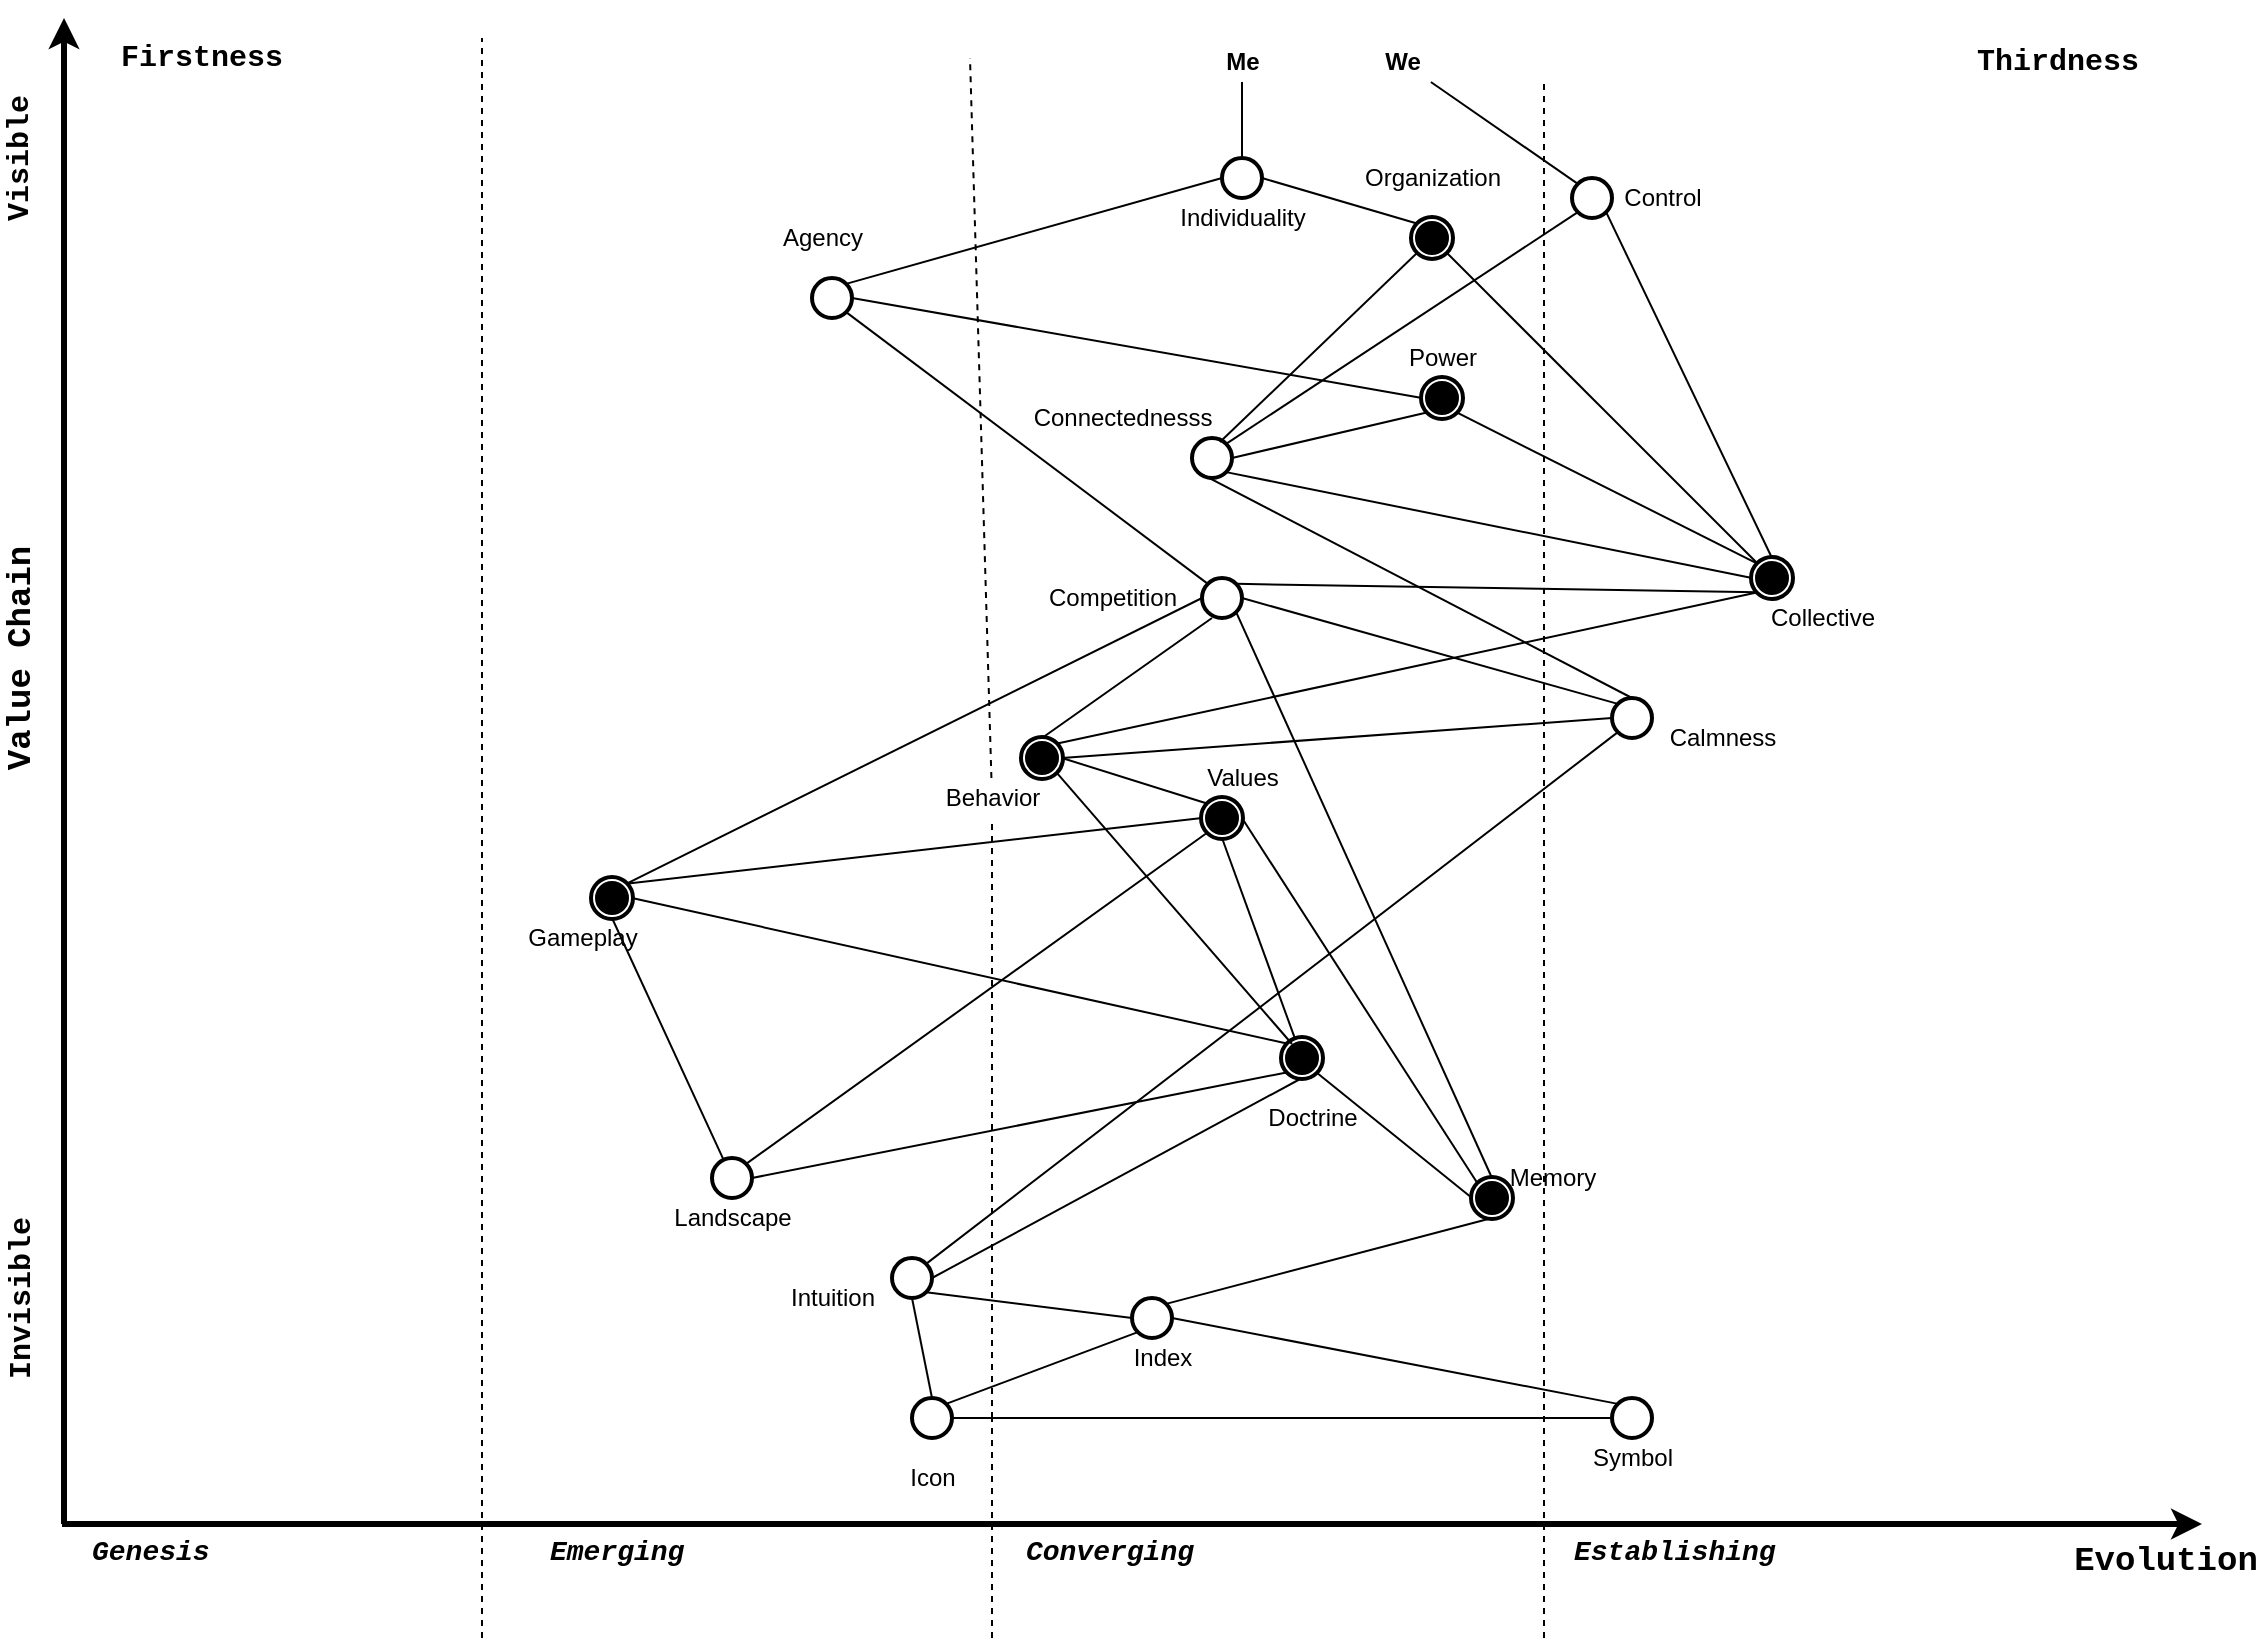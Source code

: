 <mxfile version="14.1.9" type="github"><diagram id="SZ1D2dMNAJkDN81yvN-u" name="Page-1"><mxGraphModel dx="1647" dy="1492" grid="1" gridSize="10" guides="1" tooltips="1" connect="1" arrows="1" fold="1" page="1" pageScale="1" pageWidth="850" pageHeight="1100" math="0" shadow="0"><root><mxCell id="0"/><mxCell id="1" parent="0"/><UserObject label="" tooltip="Wardley Mapping Canvas" id="ZytXiSbGGcMKnFnPFabf-16"><mxCell style="endArrow=none;dashed=1;html=1;strokeWidth=1;fontSize=26;strokeColor=#000000;" parent="1" edge="1"><mxGeometry width="50" height="50" relative="1" as="geometry"><mxPoint x="65" y="650.0" as="sourcePoint"/><mxPoint x="65" y="-150" as="targetPoint"/></mxGeometry></mxCell></UserObject><mxCell id="ZytXiSbGGcMKnFnPFabf-17" value="" style="endArrow=none;dashed=1;html=1;strokeWidth=1;fontSize=26;strokeColor=#000000;" parent="1" source="ZytXiSbGGcMKnFnPFabf-53" edge="1"><mxGeometry width="50" height="50" relative="1" as="geometry"><mxPoint x="320" y="540" as="sourcePoint"/><mxPoint x="309.0" y="-140" as="targetPoint"/></mxGeometry></mxCell><mxCell id="ZytXiSbGGcMKnFnPFabf-18" value="" style="endArrow=none;dashed=1;html=1;strokeWidth=1;fontSize=26;strokeColor=#000000;" parent="1" edge="1"><mxGeometry width="50" height="50" relative="1" as="geometry"><mxPoint x="596.0" y="650.0" as="sourcePoint"/><mxPoint x="596.0" y="-130" as="targetPoint"/></mxGeometry></mxCell><mxCell id="ZytXiSbGGcMKnFnPFabf-19" value="" style="endArrow=classic;html=1;strokeWidth=3;fontSize=26;" parent="1" edge="1"><mxGeometry width="50" height="50" relative="1" as="geometry"><mxPoint x="-144" y="593.0" as="sourcePoint"/><mxPoint x="-144" y="-160" as="targetPoint"/></mxGeometry></mxCell><mxCell id="ZytXiSbGGcMKnFnPFabf-20" value="" style="endArrow=classic;html=1;strokeWidth=3;fontSize=26;" parent="1" edge="1"><mxGeometry width="50" height="50" relative="1" as="geometry"><mxPoint x="-145.0" y="593.0" as="sourcePoint"/><mxPoint x="925.0" y="593.0" as="targetPoint"/></mxGeometry></mxCell><mxCell id="ZytXiSbGGcMKnFnPFabf-21" value="&lt;i&gt;Genesis&lt;/i&gt;&lt;br style=&quot;font-size: 14px&quot;&gt;" style="text;html=1;strokeColor=none;fillColor=none;align=left;verticalAlign=top;whiteSpace=wrap;rounded=0;labelPosition=center;verticalLabelPosition=middle;fontFamily=Courier New;fontStyle=1;fontSize=14;" parent="1" vertex="1"><mxGeometry x="-132.0" y="592" width="136" height="28" as="geometry"/></mxCell><mxCell id="ZytXiSbGGcMKnFnPFabf-22" value="&lt;i&gt;Emerging&lt;/i&gt;" style="text;html=1;strokeColor=none;fillColor=none;align=left;verticalAlign=top;whiteSpace=wrap;rounded=0;labelPosition=center;verticalLabelPosition=middle;fontFamily=Courier New;fontStyle=1;fontSize=14;" parent="1" vertex="1"><mxGeometry x="97.0" y="592" width="133" height="28" as="geometry"/></mxCell><mxCell id="ZytXiSbGGcMKnFnPFabf-23" value="&lt;i&gt;Converging&lt;/i&gt;" style="text;html=1;strokeColor=none;fillColor=none;align=left;verticalAlign=top;whiteSpace=wrap;rounded=0;labelPosition=center;verticalLabelPosition=middle;fontFamily=Courier New;fontStyle=1;fontSize=14;" parent="1" vertex="1"><mxGeometry x="335.0" y="592" width="165" height="28" as="geometry"/></mxCell><mxCell id="ZytXiSbGGcMKnFnPFabf-24" value="&lt;i&gt;Establishing&lt;/i&gt;" style="text;html=1;strokeColor=none;fillColor=none;align=left;verticalAlign=top;whiteSpace=wrap;rounded=0;labelPosition=center;verticalLabelPosition=middle;fontFamily=Courier New;fontStyle=1;fontSize=14;" parent="1" vertex="1"><mxGeometry x="609.0" y="592" width="201" height="28" as="geometry"/></mxCell><mxCell id="ZytXiSbGGcMKnFnPFabf-25" value="Evolution" style="text;html=1;strokeColor=none;fillColor=none;align=center;verticalAlign=middle;whiteSpace=wrap;rounded=0;shadow=0;glass=0;comic=0;fontFamily=Courier New;fontSize=17;fontStyle=1" parent="1" vertex="1"><mxGeometry x="872" y="602.0" width="70" height="20" as="geometry"/></mxCell><mxCell id="ZytXiSbGGcMKnFnPFabf-26" value="Firstness" style="text;html=1;strokeColor=none;fillColor=none;align=center;verticalAlign=middle;whiteSpace=wrap;rounded=0;shadow=0;glass=0;comic=0;fontFamily=Courier New;fontSize=15;fontStyle=1" parent="1" vertex="1"><mxGeometry x="-130" y="-150.0" width="110" height="20" as="geometry"/></mxCell><mxCell id="ZytXiSbGGcMKnFnPFabf-27" value="Thirdness" style="text;html=1;strokeColor=none;fillColor=none;align=center;verticalAlign=middle;whiteSpace=wrap;rounded=0;shadow=0;glass=0;comic=0;fontFamily=Courier New;fontSize=15;fontStyle=1" parent="1" vertex="1"><mxGeometry x="798" y="-148.0" width="110" height="20" as="geometry"/></mxCell><mxCell id="ZytXiSbGGcMKnFnPFabf-28" value="Value Chain" style="text;html=1;strokeColor=none;fillColor=none;align=center;verticalAlign=middle;whiteSpace=wrap;rounded=0;shadow=0;glass=0;comic=0;fontFamily=Courier New;fontSize=17;fontStyle=1;rotation=-90;" parent="1" vertex="1"><mxGeometry x="-230" y="150.0" width="130" height="20" as="geometry"/></mxCell><mxCell id="ZytXiSbGGcMKnFnPFabf-29" value="Visible" style="text;html=1;strokeColor=none;fillColor=none;align=center;verticalAlign=middle;whiteSpace=wrap;rounded=0;shadow=0;glass=0;comic=0;fontFamily=Courier New;fontSize=15;fontStyle=1;rotation=-90;" parent="1" vertex="1"><mxGeometry x="-211" y="-100.0" width="90" height="20" as="geometry"/></mxCell><mxCell id="ZytXiSbGGcMKnFnPFabf-30" value="Invisible" style="text;html=1;strokeColor=none;fillColor=none;align=center;verticalAlign=middle;whiteSpace=wrap;rounded=0;shadow=0;glass=0;comic=0;fontFamily=Courier New;fontSize=15;fontStyle=1;rotation=-90;" parent="1" vertex="1"><mxGeometry x="-210" y="470.0" width="90" height="20" as="geometry"/></mxCell><UserObject label="" tooltip="Component" id="ZytXiSbGGcMKnFnPFabf-31"><mxCell style="ellipse;whiteSpace=wrap;html=1;aspect=fixed;strokeColor=#000000;fillColor=#ffffff;fontFamily=Helvetica;fontSize=13;align=center;strokeWidth=2;" parent="1" vertex="1"><mxGeometry x="610" y="-80" width="20" height="20" as="geometry"/></mxCell></UserObject><mxCell id="ZytXiSbGGcMKnFnPFabf-34" value="Control" style="text;html=1;align=center;verticalAlign=middle;resizable=0;points=[];autosize=1;" parent="1" vertex="1"><mxGeometry x="630" y="-80" width="50" height="20" as="geometry"/></mxCell><UserObject label="" tooltip="Component" id="ZytXiSbGGcMKnFnPFabf-35"><mxCell style="ellipse;whiteSpace=wrap;html=1;aspect=fixed;strokeColor=#000000;fillColor=#ffffff;fontFamily=Helvetica;fontSize=13;align=center;strokeWidth=2;" parent="1" vertex="1"><mxGeometry x="435" y="-90" width="20" height="20" as="geometry"/></mxCell></UserObject><mxCell id="ZytXiSbGGcMKnFnPFabf-36" value="Individuality" style="text;html=1;align=center;verticalAlign=middle;resizable=0;points=[];autosize=1;" parent="1" vertex="1"><mxGeometry x="405" y="-70" width="80" height="20" as="geometry"/></mxCell><mxCell id="ZytXiSbGGcMKnFnPFabf-39" value="Agency" style="text;html=1;align=center;verticalAlign=middle;resizable=0;points=[];autosize=1;" parent="1" vertex="1"><mxGeometry x="205" y="-60" width="60" height="20" as="geometry"/></mxCell><UserObject label="" tooltip="Component" id="ZytXiSbGGcMKnFnPFabf-40"><mxCell style="ellipse;whiteSpace=wrap;html=1;aspect=fixed;strokeColor=#000000;fillColor=#ffffff;fontFamily=Helvetica;fontSize=13;align=center;strokeWidth=2;" parent="1" vertex="1"><mxGeometry x="420" y="50" width="20" height="20" as="geometry"/></mxCell></UserObject><mxCell id="ZytXiSbGGcMKnFnPFabf-41" value="Connectednesss" style="text;html=1;align=center;verticalAlign=middle;resizable=0;points=[];autosize=1;" parent="1" vertex="1"><mxGeometry x="335" y="30" width="100" height="20" as="geometry"/></mxCell><mxCell id="ZytXiSbGGcMKnFnPFabf-44" value="" style="shape=mxgraph.bpmn.shape;html=1;verticalLabelPosition=bottom;labelBackgroundColor=#ffffff;verticalAlign=top;align=center;perimeter=ellipsePerimeter;outlineConnect=0;outline=end;symbol=terminate;rotation=0;fontStyle=1" parent="1" vertex="1"><mxGeometry x="700" y="110" width="20" height="20" as="geometry"/></mxCell><mxCell id="ZytXiSbGGcMKnFnPFabf-45" value="Collective" style="text;html=1;align=center;verticalAlign=middle;resizable=0;points=[];autosize=1;" parent="1" vertex="1"><mxGeometry x="700" y="130" width="70" height="20" as="geometry"/></mxCell><mxCell id="ZytXiSbGGcMKnFnPFabf-46" value="" style="shape=mxgraph.bpmn.shape;html=1;verticalLabelPosition=bottom;labelBackgroundColor=#ffffff;verticalAlign=top;align=center;perimeter=ellipsePerimeter;outlineConnect=0;outline=end;symbol=terminate;rotation=0;fontStyle=1" parent="1" vertex="1"><mxGeometry x="535" y="20" width="20" height="20" as="geometry"/></mxCell><mxCell id="ZytXiSbGGcMKnFnPFabf-47" value="Power" style="text;html=1;align=center;verticalAlign=middle;resizable=0;points=[];autosize=1;" parent="1" vertex="1"><mxGeometry x="520" width="50" height="20" as="geometry"/></mxCell><UserObject label="" tooltip="Component" id="ZytXiSbGGcMKnFnPFabf-48"><mxCell style="ellipse;whiteSpace=wrap;html=1;aspect=fixed;strokeColor=#000000;fillColor=#ffffff;fontFamily=Helvetica;fontSize=13;align=center;strokeWidth=2;" parent="1" vertex="1"><mxGeometry x="630" y="180" width="20" height="20" as="geometry"/></mxCell></UserObject><mxCell id="ZytXiSbGGcMKnFnPFabf-49" value="Calmness" style="text;html=1;align=center;verticalAlign=middle;resizable=0;points=[];autosize=1;" parent="1" vertex="1"><mxGeometry x="650" y="190" width="70" height="20" as="geometry"/></mxCell><UserObject label="" tooltip="Component" id="ZytXiSbGGcMKnFnPFabf-50"><mxCell style="ellipse;whiteSpace=wrap;html=1;aspect=fixed;strokeColor=#000000;fillColor=#ffffff;fontFamily=Helvetica;fontSize=13;align=center;strokeWidth=2;" parent="1" vertex="1"><mxGeometry x="425" y="120" width="20" height="20" as="geometry"/></mxCell></UserObject><mxCell id="ZytXiSbGGcMKnFnPFabf-51" value="Competition" style="text;html=1;align=center;verticalAlign=middle;resizable=0;points=[];autosize=1;" parent="1" vertex="1"><mxGeometry x="340" y="120" width="80" height="20" as="geometry"/></mxCell><mxCell id="ZytXiSbGGcMKnFnPFabf-55" value="Values" style="text;html=1;align=center;verticalAlign=middle;resizable=0;points=[];autosize=1;" parent="1" vertex="1"><mxGeometry x="420" y="210" width="50" height="20" as="geometry"/></mxCell><mxCell id="ZytXiSbGGcMKnFnPFabf-56" value="" style="shape=mxgraph.bpmn.shape;html=1;verticalLabelPosition=bottom;labelBackgroundColor=#ffffff;verticalAlign=top;align=center;perimeter=ellipsePerimeter;outlineConnect=0;outline=end;symbol=terminate;rotation=0;fontStyle=1" parent="1" vertex="1"><mxGeometry x="335" y="200" width="20" height="20" as="geometry"/></mxCell><mxCell id="ZytXiSbGGcMKnFnPFabf-57" value="" style="shape=mxgraph.bpmn.shape;html=1;verticalLabelPosition=bottom;labelBackgroundColor=#ffffff;verticalAlign=top;align=center;perimeter=ellipsePerimeter;outlineConnect=0;outline=end;symbol=terminate;rotation=0;fontStyle=1" parent="1" vertex="1"><mxGeometry x="425" y="230" width="20" height="20" as="geometry"/></mxCell><mxCell id="ZytXiSbGGcMKnFnPFabf-58" value="" style="shape=mxgraph.bpmn.shape;html=1;verticalLabelPosition=bottom;labelBackgroundColor=#ffffff;verticalAlign=top;align=center;perimeter=ellipsePerimeter;outlineConnect=0;outline=end;symbol=terminate;rotation=0;fontStyle=1" parent="1" vertex="1"><mxGeometry x="120" y="270" width="20" height="20" as="geometry"/></mxCell><mxCell id="ZytXiSbGGcMKnFnPFabf-59" value="Gameplay" style="text;html=1;align=center;verticalAlign=middle;resizable=0;points=[];autosize=1;" parent="1" vertex="1"><mxGeometry x="80" y="290" width="70" height="20" as="geometry"/></mxCell><mxCell id="ZytXiSbGGcMKnFnPFabf-60" value="" style="shape=mxgraph.bpmn.shape;html=1;verticalLabelPosition=bottom;labelBackgroundColor=#ffffff;verticalAlign=top;align=center;perimeter=ellipsePerimeter;outlineConnect=0;outline=end;symbol=terminate;rotation=0;fontStyle=1" parent="1" vertex="1"><mxGeometry x="465" y="350" width="20" height="20" as="geometry"/></mxCell><mxCell id="ZytXiSbGGcMKnFnPFabf-61" value="Doctrine" style="text;html=1;align=center;verticalAlign=middle;resizable=0;points=[];autosize=1;" parent="1" vertex="1"><mxGeometry x="450" y="380" width="60" height="20" as="geometry"/></mxCell><UserObject label="" tooltip="Component" id="ZytXiSbGGcMKnFnPFabf-62"><mxCell style="ellipse;whiteSpace=wrap;html=1;aspect=fixed;strokeColor=#000000;fillColor=#ffffff;fontFamily=Helvetica;fontSize=13;align=center;strokeWidth=2;" parent="1" vertex="1"><mxGeometry x="270" y="460" width="20" height="20" as="geometry"/></mxCell></UserObject><mxCell id="ZytXiSbGGcMKnFnPFabf-63" value="Intuition" style="text;html=1;align=center;verticalAlign=middle;resizable=0;points=[];autosize=1;" parent="1" vertex="1"><mxGeometry x="210" y="470" width="60" height="20" as="geometry"/></mxCell><UserObject label="" tooltip="Component" id="ZytXiSbGGcMKnFnPFabf-64"><mxCell style="ellipse;whiteSpace=wrap;html=1;aspect=fixed;strokeColor=#000000;fillColor=#ffffff;fontFamily=Helvetica;fontSize=13;align=center;strokeWidth=2;" parent="1" vertex="1"><mxGeometry x="390" y="480" width="20" height="20" as="geometry"/></mxCell></UserObject><mxCell id="ZytXiSbGGcMKnFnPFabf-65" value="Landscape" style="text;html=1;align=center;verticalAlign=middle;resizable=0;points=[];autosize=1;" parent="1" vertex="1"><mxGeometry x="155" y="430" width="70" height="20" as="geometry"/></mxCell><UserObject label="" tooltip="Component" id="ZytXiSbGGcMKnFnPFabf-66"><mxCell style="ellipse;whiteSpace=wrap;html=1;aspect=fixed;strokeColor=#000000;fillColor=#ffffff;fontFamily=Helvetica;fontSize=13;align=center;strokeWidth=2;" parent="1" vertex="1"><mxGeometry x="630" y="530" width="20" height="20" as="geometry"/></mxCell></UserObject><mxCell id="ZytXiSbGGcMKnFnPFabf-68" value="Symbol" style="text;html=1;align=center;verticalAlign=middle;resizable=0;points=[];autosize=1;" parent="1" vertex="1"><mxGeometry x="610" y="550" width="60" height="20" as="geometry"/></mxCell><UserObject label="" tooltip="Component" id="ZytXiSbGGcMKnFnPFabf-76"><mxCell style="ellipse;whiteSpace=wrap;html=1;aspect=fixed;strokeColor=#000000;fillColor=#ffffff;fontFamily=Helvetica;fontSize=13;align=center;strokeWidth=2;" parent="1" vertex="1"><mxGeometry x="280" y="530" width="20" height="20" as="geometry"/></mxCell></UserObject><mxCell id="ZytXiSbGGcMKnFnPFabf-77" value="Icon" style="text;html=1;align=center;verticalAlign=middle;resizable=0;points=[];autosize=1;" parent="1" vertex="1"><mxGeometry x="270" y="560" width="40" height="20" as="geometry"/></mxCell><mxCell id="ZytXiSbGGcMKnFnPFabf-82" value="" style="shape=mxgraph.bpmn.shape;html=1;verticalLabelPosition=bottom;labelBackgroundColor=#ffffff;verticalAlign=top;align=center;perimeter=ellipsePerimeter;outlineConnect=0;outline=end;symbol=terminate;rotation=0;fontStyle=1" parent="1" vertex="1"><mxGeometry x="560" y="420" width="20" height="20" as="geometry"/></mxCell><mxCell id="ZytXiSbGGcMKnFnPFabf-85" value="Memory" style="text;html=1;align=center;verticalAlign=middle;resizable=0;points=[];autosize=1;" parent="1" vertex="1"><mxGeometry x="570" y="410" width="60" height="20" as="geometry"/></mxCell><UserObject label="" tooltip="Interface / line of the present" id="ZytXiSbGGcMKnFnPFabf-86"><mxCell style="endArrow=none;html=1;strokeColor=#000000;strokeWidth=1;fontFamily=Courier New;fontSize=14;fontColor=#000000;entryX=1;entryY=0.5;entryDx=0;entryDy=0;exitX=0.145;exitY=0.145;exitDx=0;exitDy=0;exitPerimeter=0;" parent="1" source="ZytXiSbGGcMKnFnPFabf-82" target="ZytXiSbGGcMKnFnPFabf-57" edge="1"><mxGeometry width="50" height="50" relative="1" as="geometry"><mxPoint x="540" y="380" as="sourcePoint"/><mxPoint x="570" y="330" as="targetPoint"/></mxGeometry></mxCell></UserObject><UserObject label="" tooltip="Interface / line of the present" id="ZytXiSbGGcMKnFnPFabf-87"><mxCell style="endArrow=none;html=1;strokeColor=#000000;strokeWidth=1;fontFamily=Courier New;fontSize=14;fontColor=#000000;entryX=0.5;entryY=1;entryDx=0;entryDy=0;" parent="1" source="ZytXiSbGGcMKnFnPFabf-60" target="ZytXiSbGGcMKnFnPFabf-57" edge="1"><mxGeometry width="50" height="50" relative="1" as="geometry"><mxPoint x="440" y="450" as="sourcePoint"/><mxPoint x="470" y="400" as="targetPoint"/></mxGeometry></mxCell></UserObject><UserObject label="" tooltip="Interface / line of the present" id="ZytXiSbGGcMKnFnPFabf-89"><mxCell style="endArrow=none;html=1;strokeColor=#000000;strokeWidth=1;fontFamily=Courier New;fontSize=14;fontColor=#000000;entryX=1;entryY=0.5;entryDx=0;entryDy=0;exitX=0.145;exitY=0.145;exitDx=0;exitDy=0;exitPerimeter=0;" parent="1" source="ZytXiSbGGcMKnFnPFabf-60" target="ZytXiSbGGcMKnFnPFabf-58" edge="1"><mxGeometry width="50" height="50" relative="1" as="geometry"><mxPoint x="260" y="430" as="sourcePoint"/><mxPoint x="290" y="380" as="targetPoint"/></mxGeometry></mxCell></UserObject><UserObject label="" tooltip="Interface / line of the present" id="ZytXiSbGGcMKnFnPFabf-90"><mxCell style="endArrow=none;html=1;strokeColor=#000000;strokeWidth=1;fontFamily=Courier New;fontSize=14;fontColor=#000000;exitX=0.855;exitY=0.145;exitDx=0;exitDy=0;exitPerimeter=0;entryX=0;entryY=0.5;entryDx=0;entryDy=0;" parent="1" source="ZytXiSbGGcMKnFnPFabf-58" target="ZytXiSbGGcMKnFnPFabf-50" edge="1"><mxGeometry width="50" height="50" relative="1" as="geometry"><mxPoint x="230" y="270" as="sourcePoint"/><mxPoint x="260" y="220" as="targetPoint"/></mxGeometry></mxCell></UserObject><UserObject label="" tooltip="Interface / line of the present" id="ZytXiSbGGcMKnFnPFabf-91"><mxCell style="endArrow=none;html=1;strokeColor=#000000;strokeWidth=1;fontFamily=Courier New;fontSize=14;fontColor=#000000;entryX=1;entryY=1;entryDx=0;entryDy=0;exitX=0.5;exitY=0;exitDx=0;exitDy=0;" parent="1" source="ZytXiSbGGcMKnFnPFabf-82" target="ZytXiSbGGcMKnFnPFabf-50" edge="1"><mxGeometry width="50" height="50" relative="1" as="geometry"><mxPoint x="650" y="410" as="sourcePoint"/><mxPoint y="330" as="targetPoint"/></mxGeometry></mxCell></UserObject><UserObject label="" tooltip="Interface / line of the present" id="ZytXiSbGGcMKnFnPFabf-92"><mxCell style="endArrow=none;html=1;strokeColor=#000000;strokeWidth=1;fontFamily=Courier New;fontSize=14;fontColor=#000000;exitX=0.5;exitY=0;exitDx=0;exitDy=0;" parent="1" source="ZytXiSbGGcMKnFnPFabf-56" edge="1"><mxGeometry width="50" height="50" relative="1" as="geometry"><mxPoint x="375" y="390" as="sourcePoint"/><mxPoint x="430" y="140" as="targetPoint"/></mxGeometry></mxCell></UserObject><UserObject label="" tooltip="Interface / line of the present" id="ZytXiSbGGcMKnFnPFabf-94"><mxCell style="endArrow=none;html=1;strokeColor=#000000;strokeWidth=1;fontFamily=Courier New;fontSize=14;fontColor=#000000;entryX=0.855;entryY=0.855;entryDx=0;entryDy=0;entryPerimeter=0;exitX=0;exitY=0.5;exitDx=0;exitDy=0;" parent="1" source="ZytXiSbGGcMKnFnPFabf-82" target="ZytXiSbGGcMKnFnPFabf-60" edge="1"><mxGeometry width="50" height="50" relative="1" as="geometry"><mxPoint x="630" y="440" as="sourcePoint"/><mxPoint x="70" y="400" as="targetPoint"/></mxGeometry></mxCell></UserObject><UserObject label="" tooltip="Interface / line of the present" id="ZytXiSbGGcMKnFnPFabf-95"><mxCell style="endArrow=none;html=1;strokeColor=#000000;strokeWidth=1;fontFamily=Courier New;fontSize=14;fontColor=#000000;entryX=0;entryY=1;entryDx=0;entryDy=0;exitX=1;exitY=0;exitDx=0;exitDy=0;" parent="1" source="ZytXiSbGGcMKnFnPFabf-62" target="ZytXiSbGGcMKnFnPFabf-48" edge="1"><mxGeometry width="50" height="50" relative="1" as="geometry"><mxPoint x="100" y="300" as="sourcePoint"/><mxPoint x="130" y="250" as="targetPoint"/></mxGeometry></mxCell></UserObject><UserObject label="" tooltip="Interface / line of the present" id="ZytXiSbGGcMKnFnPFabf-96"><mxCell style="endArrow=none;html=1;strokeColor=#000000;strokeWidth=1;fontFamily=Courier New;fontSize=14;fontColor=#000000;exitX=1;exitY=0.5;exitDx=0;exitDy=0;entryX=0;entryY=0.5;entryDx=0;entryDy=0;" parent="1" source="ZytXiSbGGcMKnFnPFabf-56" target="ZytXiSbGGcMKnFnPFabf-48" edge="1"><mxGeometry width="50" height="50" relative="1" as="geometry"><mxPoint x="150" y="230" as="sourcePoint"/><mxPoint x="350" y="130" as="targetPoint"/></mxGeometry></mxCell></UserObject><UserObject label="" tooltip="Interface / line of the present" id="ZytXiSbGGcMKnFnPFabf-97"><mxCell style="endArrow=none;html=1;strokeColor=#000000;strokeWidth=1;fontFamily=Courier New;fontSize=14;fontColor=#000000;exitX=0;exitY=0;exitDx=0;exitDy=0;entryX=1;entryY=0.5;entryDx=0;entryDy=0;" parent="1" source="ZytXiSbGGcMKnFnPFabf-48" target="ZytXiSbGGcMKnFnPFabf-50" edge="1"><mxGeometry width="50" height="50" relative="1" as="geometry"><mxPoint x="110" y="230" as="sourcePoint"/><mxPoint x="390" y="130" as="targetPoint"/></mxGeometry></mxCell></UserObject><UserObject label="" tooltip="Interface / line of the present" id="ZytXiSbGGcMKnFnPFabf-105"><mxCell style="endArrow=none;html=1;strokeColor=#000000;strokeWidth=1;fontFamily=Courier New;fontSize=14;fontColor=#000000;entryX=0.855;entryY=0.855;entryDx=0;entryDy=0;exitX=0.145;exitY=0.145;exitDx=0;exitDy=0;exitPerimeter=0;entryPerimeter=0;" parent="1" source="ZytXiSbGGcMKnFnPFabf-44" target="ZytXiSbGGcMKnFnPFabf-46" edge="1"><mxGeometry width="50" height="50" relative="1" as="geometry"><mxPoint x="160" y="150" as="sourcePoint"/><mxPoint x="190" y="100" as="targetPoint"/></mxGeometry></mxCell></UserObject><UserObject label="" tooltip="Interface / line of the present" id="ZytXiSbGGcMKnFnPFabf-106"><mxCell style="endArrow=none;html=1;strokeColor=#000000;strokeWidth=1;fontFamily=Courier New;fontSize=14;fontColor=#000000;exitX=0;exitY=0.5;exitDx=0;exitDy=0;entryX=1;entryY=0.5;entryDx=0;entryDy=0;" parent="1" source="ZytXiSbGGcMKnFnPFabf-46" target="ZytXiSbGGcMKnFnPFabf-38" edge="1"><mxGeometry width="50" height="50" relative="1" as="geometry"><mxPoint x="470" y="20" as="sourcePoint"/><mxPoint x="247" y="10" as="targetPoint"/></mxGeometry></mxCell></UserObject><UserObject label="" tooltip="Interface / line of the present" id="ZytXiSbGGcMKnFnPFabf-107"><mxCell style="endArrow=none;html=1;strokeColor=#000000;strokeWidth=1;fontFamily=Courier New;fontSize=14;fontColor=#000000;entryX=0;entryY=1;entryDx=0;entryDy=0;exitX=1;exitY=0;exitDx=0;exitDy=0;" parent="1" source="ZytXiSbGGcMKnFnPFabf-40" target="ZytXiSbGGcMKnFnPFabf-31" edge="1"><mxGeometry width="50" height="50" relative="1" as="geometry"><mxPoint x="290" y="-20" as="sourcePoint"/><mxPoint x="320" y="-70" as="targetPoint"/></mxGeometry></mxCell></UserObject><UserObject label="" tooltip="Interface / line of the present" id="ZytXiSbGGcMKnFnPFabf-108"><mxCell style="endArrow=none;html=1;strokeColor=#000000;strokeWidth=1;fontFamily=Courier New;fontSize=14;fontColor=#000000;entryX=1;entryY=1;entryDx=0;entryDy=0;exitX=0.5;exitY=0;exitDx=0;exitDy=0;" parent="1" source="ZytXiSbGGcMKnFnPFabf-44" target="ZytXiSbGGcMKnFnPFabf-31" edge="1"><mxGeometry width="50" height="50" relative="1" as="geometry"><mxPoint x="780" y="120" as="sourcePoint"/><mxPoint x="810" y="70" as="targetPoint"/></mxGeometry></mxCell></UserObject><UserObject label="" tooltip="Interface / line of the present" id="ZytXiSbGGcMKnFnPFabf-111"><mxCell style="endArrow=none;html=1;strokeColor=#000000;strokeWidth=1;fontFamily=Courier New;fontSize=14;fontColor=#000000;entryX=1;entryY=1;entryDx=0;entryDy=0;exitX=0;exitY=0.5;exitDx=0;exitDy=0;" parent="1" source="ZytXiSbGGcMKnFnPFabf-44" target="ZytXiSbGGcMKnFnPFabf-40" edge="1"><mxGeometry width="50" height="50" relative="1" as="geometry"><mxPoint x="620" y="290" as="sourcePoint"/><mxPoint x="650" y="240" as="targetPoint"/></mxGeometry></mxCell></UserObject><UserObject label="" tooltip="Interface / line of the present" id="ZytXiSbGGcMKnFnPFabf-112"><mxCell style="endArrow=none;html=1;strokeColor=#000000;strokeWidth=1;fontFamily=Courier New;fontSize=14;fontColor=#000000;entryX=1;entryY=0;entryDx=0;entryDy=0;exitX=0;exitY=0.5;exitDx=0;exitDy=0;" parent="1" source="ZytXiSbGGcMKnFnPFabf-35" target="ZytXiSbGGcMKnFnPFabf-38" edge="1"><mxGeometry width="50" height="50" relative="1" as="geometry"><mxPoint x="120" y="20" as="sourcePoint"/><mxPoint x="150" y="-30" as="targetPoint"/></mxGeometry></mxCell></UserObject><mxCell id="ZytXiSbGGcMKnFnPFabf-115" value="&lt;b&gt;Me&lt;/b&gt;" style="text;html=1;align=center;verticalAlign=middle;resizable=0;points=[];autosize=1;" parent="1" vertex="1"><mxGeometry x="430" y="-148" width="30" height="20" as="geometry"/></mxCell><mxCell id="ZytXiSbGGcMKnFnPFabf-116" value="&lt;b&gt;We&lt;/b&gt;" style="text;html=1;align=center;verticalAlign=middle;resizable=0;points=[];autosize=1;" parent="1" vertex="1"><mxGeometry x="510" y="-148" width="30" height="20" as="geometry"/></mxCell><UserObject label="" tooltip="Interface / line of the present" id="ZytXiSbGGcMKnFnPFabf-117"><mxCell style="endArrow=none;html=1;strokeColor=#000000;strokeWidth=1;fontFamily=Courier New;fontSize=14;fontColor=#000000;exitX=0.5;exitY=0;exitDx=0;exitDy=0;" parent="1" source="ZytXiSbGGcMKnFnPFabf-35" target="ZytXiSbGGcMKnFnPFabf-115" edge="1"><mxGeometry width="50" height="50" relative="1" as="geometry"><mxPoint x="230" y="-50" as="sourcePoint"/><mxPoint x="260" y="-100" as="targetPoint"/></mxGeometry></mxCell></UserObject><UserObject label="" tooltip="Interface / line of the present" id="ZytXiSbGGcMKnFnPFabf-118"><mxCell style="endArrow=none;html=1;strokeColor=#000000;strokeWidth=1;fontFamily=Courier New;fontSize=14;fontColor=#000000;exitX=0;exitY=0;exitDx=0;exitDy=0;" parent="1" source="ZytXiSbGGcMKnFnPFabf-31" target="ZytXiSbGGcMKnFnPFabf-116" edge="1"><mxGeometry width="50" height="50" relative="1" as="geometry"><mxPoint x="330" y="30" as="sourcePoint"/><mxPoint x="360" y="-20" as="targetPoint"/></mxGeometry></mxCell></UserObject><UserObject label="" tooltip="Component" id="ZytXiSbGGcMKnFnPFabf-38"><mxCell style="ellipse;whiteSpace=wrap;html=1;aspect=fixed;strokeColor=#000000;fillColor=#ffffff;fontFamily=Helvetica;fontSize=13;align=center;strokeWidth=2;" parent="1" vertex="1"><mxGeometry x="230" y="-30" width="20" height="20" as="geometry"/></mxCell></UserObject><UserObject label="" tooltip="Interface / line of the present" id="ZytXiSbGGcMKnFnPFabf-125"><mxCell style="endArrow=none;html=1;strokeColor=#000000;strokeWidth=1;fontFamily=Courier New;fontSize=14;fontColor=#000000;exitX=0;exitY=0;exitDx=0;exitDy=0;entryX=1;entryY=1;entryDx=0;entryDy=0;" parent="1" source="ZytXiSbGGcMKnFnPFabf-50" target="ZytXiSbGGcMKnFnPFabf-38" edge="1"><mxGeometry width="50" height="50" relative="1" as="geometry"><mxPoint x="492.929" y="102.929" as="sourcePoint"/><mxPoint x="250" y="-30" as="targetPoint"/></mxGeometry></mxCell></UserObject><UserObject label="" tooltip="Interface / line of the present" id="ZytXiSbGGcMKnFnPFabf-127"><mxCell style="endArrow=none;html=1;strokeColor=#000000;strokeWidth=1;fontFamily=Courier New;fontSize=14;fontColor=#000000;entryX=0.145;entryY=0.855;entryDx=0;entryDy=0;entryPerimeter=0;exitX=1;exitY=0;exitDx=0;exitDy=0;" parent="1" source="ZytXiSbGGcMKnFnPFabf-50" target="ZytXiSbGGcMKnFnPFabf-44" edge="1"><mxGeometry width="50" height="50" relative="1" as="geometry"><mxPoint x="490" y="130" as="sourcePoint"/><mxPoint x="680" y="120" as="targetPoint"/></mxGeometry></mxCell></UserObject><UserObject label="" tooltip="Interface / line of the present" id="ZytXiSbGGcMKnFnPFabf-128"><mxCell style="endArrow=none;html=1;strokeColor=#000000;strokeWidth=1;fontFamily=Courier New;fontSize=14;fontColor=#000000;entryX=0.145;entryY=0.855;entryDx=0;entryDy=0;entryPerimeter=0;exitX=1;exitY=0.5;exitDx=0;exitDy=0;" parent="1" source="ZytXiSbGGcMKnFnPFabf-69" target="ZytXiSbGGcMKnFnPFabf-60" edge="1"><mxGeometry width="50" height="50" relative="1" as="geometry"><mxPoint x="90" y="540" as="sourcePoint"/><mxPoint x="120" y="490" as="targetPoint"/></mxGeometry></mxCell></UserObject><UserObject label="" tooltip="Interface / line of the present" id="ZytXiSbGGcMKnFnPFabf-129"><mxCell style="endArrow=none;html=1;strokeColor=#000000;strokeWidth=1;fontFamily=Courier New;fontSize=14;fontColor=#000000;entryX=0.5;entryY=1;entryDx=0;entryDy=0;" parent="1" source="ZytXiSbGGcMKnFnPFabf-69" target="ZytXiSbGGcMKnFnPFabf-58" edge="1"><mxGeometry width="50" height="50" relative="1" as="geometry"><mxPoint x="130" y="463" as="sourcePoint"/><mxPoint x="-20" y="370" as="targetPoint"/></mxGeometry></mxCell></UserObject><UserObject label="" tooltip="Interface / line of the present" id="ZytXiSbGGcMKnFnPFabf-130"><mxCell style="endArrow=none;html=1;strokeColor=#000000;strokeWidth=1;fontFamily=Courier New;fontSize=14;fontColor=#000000;entryX=0;entryY=0.5;entryDx=0;entryDy=0;exitX=0.855;exitY=0.145;exitDx=0;exitDy=0;exitPerimeter=0;" parent="1" source="ZytXiSbGGcMKnFnPFabf-58" target="ZytXiSbGGcMKnFnPFabf-57" edge="1"><mxGeometry width="50" height="50" relative="1" as="geometry"><mxPoint x="210" y="430" as="sourcePoint"/><mxPoint x="240" y="380" as="targetPoint"/></mxGeometry></mxCell></UserObject><UserObject label="" tooltip="Interface / line of the present" id="ZytXiSbGGcMKnFnPFabf-131"><mxCell style="endArrow=none;html=1;strokeColor=#000000;strokeWidth=1;fontFamily=Courier New;fontSize=14;fontColor=#000000;entryX=1;entryY=0.5;entryDx=0;entryDy=0;exitX=0.145;exitY=0.145;exitDx=0;exitDy=0;exitPerimeter=0;" parent="1" source="ZytXiSbGGcMKnFnPFabf-57" target="ZytXiSbGGcMKnFnPFabf-56" edge="1"><mxGeometry width="50" height="50" relative="1" as="geometry"><mxPoint x="420" y="260" as="sourcePoint"/><mxPoint y="310" as="targetPoint"/></mxGeometry></mxCell></UserObject><UserObject label="" tooltip="Interface / line of the present" id="ZytXiSbGGcMKnFnPFabf-140"><mxCell style="endArrow=none;html=1;strokeColor=#000000;strokeWidth=1;fontFamily=Courier New;fontSize=14;fontColor=#000000;exitX=0.5;exitY=1;exitDx=0;exitDy=0;" parent="1" source="ZytXiSbGGcMKnFnPFabf-60" edge="1"><mxGeometry width="50" height="50" relative="1" as="geometry"><mxPoint x="10" y="460" as="sourcePoint"/><mxPoint x="290" y="470" as="targetPoint"/></mxGeometry></mxCell></UserObject><UserObject label="" tooltip="Interface / line of the present" id="ZytXiSbGGcMKnFnPFabf-141"><mxCell style="endArrow=none;html=1;strokeColor=#000000;strokeWidth=1;fontFamily=Courier New;fontSize=14;fontColor=#000000;entryX=0.5;entryY=1;entryDx=0;entryDy=0;exitX=0.5;exitY=0;exitDx=0;exitDy=0;" parent="1" source="ZytXiSbGGcMKnFnPFabf-76" target="ZytXiSbGGcMKnFnPFabf-62" edge="1"><mxGeometry width="50" height="50" relative="1" as="geometry"><mxPoint x="290" y="533" as="sourcePoint"/><mxPoint x="120" y="450" as="targetPoint"/></mxGeometry></mxCell></UserObject><UserObject label="" tooltip="Interface / line of the present" id="ZytXiSbGGcMKnFnPFabf-142"><mxCell style="endArrow=none;html=1;strokeColor=#000000;strokeWidth=1;fontFamily=Courier New;fontSize=14;fontColor=#000000;entryX=1;entryY=1;entryDx=0;entryDy=0;exitX=0;exitY=0.5;exitDx=0;exitDy=0;" parent="1" source="ZytXiSbGGcMKnFnPFabf-64" target="ZytXiSbGGcMKnFnPFabf-62" edge="1"><mxGeometry width="50" height="50" relative="1" as="geometry"><mxPoint x="130" y="540" as="sourcePoint"/><mxPoint x="160" y="490" as="targetPoint"/><Array as="points"/></mxGeometry></mxCell></UserObject><mxCell id="ZytXiSbGGcMKnFnPFabf-75" value="Index" style="text;html=1;align=center;verticalAlign=middle;resizable=0;points=[];autosize=1;" parent="1" vertex="1"><mxGeometry x="385" y="500" width="40" height="20" as="geometry"/></mxCell><mxCell id="ZytXiSbGGcMKnFnPFabf-143" value="" style="endArrow=none;dashed=1;html=1;strokeWidth=1;fontSize=26;strokeColor=#000000;" parent="1" edge="1"><mxGeometry width="50" height="50" relative="1" as="geometry"><mxPoint x="320" y="650" as="sourcePoint"/><mxPoint x="320" y="540" as="targetPoint"/></mxGeometry></mxCell><UserObject label="" tooltip="Interface / line of the present" id="ZytXiSbGGcMKnFnPFabf-145"><mxCell style="endArrow=none;html=1;strokeColor=#000000;strokeWidth=1;fontFamily=Courier New;fontSize=14;fontColor=#000000;entryX=1;entryY=0.5;entryDx=0;entryDy=0;exitX=0;exitY=0;exitDx=0;exitDy=0;" parent="1" source="ZytXiSbGGcMKnFnPFabf-66" target="ZytXiSbGGcMKnFnPFabf-64" edge="1"><mxGeometry width="50" height="50" relative="1" as="geometry"><mxPoint x="640" y="520" as="sourcePoint"/><mxPoint x="280" y="540" as="targetPoint"/></mxGeometry></mxCell></UserObject><UserObject label="" tooltip="Interface / line of the present" id="ZytXiSbGGcMKnFnPFabf-146"><mxCell style="endArrow=none;html=1;strokeColor=#000000;strokeWidth=1;fontFamily=Courier New;fontSize=14;fontColor=#000000;entryX=1;entryY=0.5;entryDx=0;entryDy=0;exitX=0;exitY=0.5;exitDx=0;exitDy=0;" parent="1" source="ZytXiSbGGcMKnFnPFabf-66" target="ZytXiSbGGcMKnFnPFabf-76" edge="1"><mxGeometry width="50" height="50" relative="1" as="geometry"><mxPoint x="230" y="590" as="sourcePoint"/><mxPoint x="260" y="540" as="targetPoint"/></mxGeometry></mxCell></UserObject><UserObject label="" tooltip="Interface / line of the present" id="ZytXiSbGGcMKnFnPFabf-147"><mxCell style="endArrow=none;html=1;strokeColor=#000000;strokeWidth=1;fontFamily=Courier New;fontSize=14;fontColor=#000000;entryX=0.5;entryY=1;entryDx=0;entryDy=0;exitX=1;exitY=0;exitDx=0;exitDy=0;" parent="1" source="ZytXiSbGGcMKnFnPFabf-64" target="ZytXiSbGGcMKnFnPFabf-82" edge="1"><mxGeometry width="50" height="50" relative="1" as="geometry"><mxPoint x="440" y="490" as="sourcePoint"/><mxPoint x="470" y="440" as="targetPoint"/></mxGeometry></mxCell></UserObject><UserObject label="" tooltip="Interface / line of the present" id="ZytXiSbGGcMKnFnPFabf-149"><mxCell style="endArrow=none;html=1;strokeColor=#000000;strokeWidth=1;fontFamily=Courier New;fontSize=14;fontColor=#000000;entryX=0;entryY=1;entryDx=0;entryDy=0;exitX=1;exitY=0;exitDx=0;exitDy=0;" parent="1" source="ZytXiSbGGcMKnFnPFabf-76" target="ZytXiSbGGcMKnFnPFabf-64" edge="1"><mxGeometry width="50" height="50" relative="1" as="geometry"><mxPoint x="50" y="510" as="sourcePoint"/><mxPoint x="80" y="460" as="targetPoint"/></mxGeometry></mxCell></UserObject><UserObject label="" tooltip="Interface / line of the present" id="ZytXiSbGGcMKnFnPFabf-156"><mxCell style="endArrow=none;html=1;strokeColor=#000000;strokeWidth=1;fontFamily=Courier New;fontSize=14;fontColor=#000000;exitX=0.855;exitY=0.145;exitDx=0;exitDy=0;exitPerimeter=0;entryX=0.145;entryY=0.855;entryDx=0;entryDy=0;entryPerimeter=0;" parent="1" source="ZytXiSbGGcMKnFnPFabf-56" target="ZytXiSbGGcMKnFnPFabf-44" edge="1"><mxGeometry width="50" height="50" relative="1" as="geometry"><mxPoint x="130" y="220" as="sourcePoint"/><mxPoint x="700" y="130" as="targetPoint"/></mxGeometry></mxCell></UserObject><UserObject label="" tooltip="Interface / line of the present" id="ZytXiSbGGcMKnFnPFabf-157"><mxCell style="endArrow=none;html=1;strokeColor=#000000;strokeWidth=1;fontFamily=Courier New;fontSize=14;fontColor=#000000;entryX=0;entryY=1;entryDx=0;entryDy=0;exitX=0.5;exitY=0;exitDx=0;exitDy=0;" parent="1" source="ZytXiSbGGcMKnFnPFabf-48" target="ZytXiSbGGcMKnFnPFabf-40" edge="1"><mxGeometry width="50" height="50" relative="1" as="geometry"><mxPoint x="630" y="180" as="sourcePoint"/><mxPoint x="130" y="140" as="targetPoint"/></mxGeometry></mxCell></UserObject><UserObject label="" tooltip="Interface / line of the present" id="ZytXiSbGGcMKnFnPFabf-158"><mxCell style="endArrow=none;html=1;strokeColor=#000000;strokeWidth=1;fontFamily=Courier New;fontSize=14;fontColor=#000000;entryX=0.145;entryY=0.855;entryDx=0;entryDy=0;entryPerimeter=0;exitX=1;exitY=0.5;exitDx=0;exitDy=0;" parent="1" source="ZytXiSbGGcMKnFnPFabf-40" target="ZytXiSbGGcMKnFnPFabf-46" edge="1"><mxGeometry width="50" height="50" relative="1" as="geometry"><mxPoint x="110" y="180" as="sourcePoint"/><mxPoint x="140" y="130" as="targetPoint"/></mxGeometry></mxCell></UserObject><UserObject label="" tooltip="Interface / line of the present" id="ZytXiSbGGcMKnFnPFabf-159"><mxCell style="endArrow=none;html=1;strokeColor=#000000;strokeWidth=1;fontFamily=Courier New;fontSize=14;fontColor=#000000;entryX=0.145;entryY=0.855;entryDx=0;entryDy=0;entryPerimeter=0;exitX=1;exitY=0;exitDx=0;exitDy=0;" parent="1" source="ZytXiSbGGcMKnFnPFabf-69" target="ZytXiSbGGcMKnFnPFabf-57" edge="1"><mxGeometry width="50" height="50" relative="1" as="geometry"><mxPoint x="10" y="480" as="sourcePoint"/><mxPoint x="40" y="430" as="targetPoint"/></mxGeometry></mxCell></UserObject><UserObject label="" tooltip="Component" id="ZytXiSbGGcMKnFnPFabf-69"><mxCell style="ellipse;whiteSpace=wrap;html=1;aspect=fixed;strokeColor=#000000;fillColor=#ffffff;fontFamily=Helvetica;fontSize=13;align=center;strokeWidth=2;" parent="1" vertex="1"><mxGeometry x="180" y="410" width="20" height="20" as="geometry"/></mxCell></UserObject><UserObject label="" tooltip="Interface / line of the present" id="ZytXiSbGGcMKnFnPFabf-170"><mxCell style="endArrow=none;html=1;strokeColor=#000000;strokeWidth=1;fontFamily=Courier New;fontSize=14;fontColor=#000000;entryX=0.855;entryY=0.855;entryDx=0;entryDy=0;entryPerimeter=0;" parent="1" target="ZytXiSbGGcMKnFnPFabf-56" edge="1"><mxGeometry width="50" height="50" relative="1" as="geometry"><mxPoint x="470" y="353" as="sourcePoint"/><mxPoint x="340" y="220" as="targetPoint"/></mxGeometry></mxCell></UserObject><mxCell id="ZytXiSbGGcMKnFnPFabf-53" value="Behavior" style="text;html=1;align=center;verticalAlign=middle;resizable=0;points=[];autosize=1;" parent="1" vertex="1"><mxGeometry x="290" y="220" width="60" height="20" as="geometry"/></mxCell><mxCell id="ZytXiSbGGcMKnFnPFabf-172" value="" style="endArrow=none;dashed=1;html=1;strokeWidth=1;fontSize=26;strokeColor=#000000;" parent="1" target="ZytXiSbGGcMKnFnPFabf-53" edge="1"><mxGeometry width="50" height="50" relative="1" as="geometry"><mxPoint x="320" y="540" as="sourcePoint"/><mxPoint x="309" y="-140" as="targetPoint"/></mxGeometry></mxCell><mxCell id="ZytXiSbGGcMKnFnPFabf-174" value="" style="shape=mxgraph.bpmn.shape;html=1;verticalLabelPosition=bottom;labelBackgroundColor=#ffffff;verticalAlign=top;align=center;perimeter=ellipsePerimeter;outlineConnect=0;outline=end;symbol=terminate;rotation=0;fontStyle=1" parent="1" vertex="1"><mxGeometry x="530" y="-60" width="20" height="20" as="geometry"/></mxCell><UserObject label="" tooltip="Interface / line of the present" id="ZytXiSbGGcMKnFnPFabf-175"><mxCell style="endArrow=none;html=1;strokeColor=#000000;strokeWidth=1;fontFamily=Courier New;fontSize=14;fontColor=#000000;entryX=1;entryY=0.5;entryDx=0;entryDy=0;exitX=0.145;exitY=0.145;exitDx=0;exitDy=0;exitPerimeter=0;" parent="1" source="ZytXiSbGGcMKnFnPFabf-174" target="ZytXiSbGGcMKnFnPFabf-35" edge="1"><mxGeometry width="50" height="50" relative="1" as="geometry"><mxPoint x="130" y="100" as="sourcePoint"/><mxPoint x="160" y="50" as="targetPoint"/></mxGeometry></mxCell></UserObject><UserObject label="" tooltip="Interface / line of the present" id="ZytXiSbGGcMKnFnPFabf-176"><mxCell style="endArrow=none;html=1;strokeColor=#000000;strokeWidth=1;fontFamily=Courier New;fontSize=14;fontColor=#000000;entryX=0.145;entryY=0.855;entryDx=0;entryDy=0;entryPerimeter=0;exitX=0.99;exitY=1.1;exitDx=0;exitDy=0;exitPerimeter=0;" parent="1" source="ZytXiSbGGcMKnFnPFabf-41" target="ZytXiSbGGcMKnFnPFabf-174" edge="1"><mxGeometry width="50" height="50" relative="1" as="geometry"><mxPoint x="170" y="80" as="sourcePoint"/><mxPoint x="200" y="30" as="targetPoint"/></mxGeometry></mxCell></UserObject><UserObject label="" tooltip="Interface / line of the present" id="ZytXiSbGGcMKnFnPFabf-177"><mxCell style="endArrow=none;html=1;strokeColor=#000000;strokeWidth=1;fontFamily=Courier New;fontSize=14;fontColor=#000000;entryX=0.855;entryY=0.855;entryDx=0;entryDy=0;entryPerimeter=0;exitX=0.145;exitY=0.145;exitDx=0;exitDy=0;exitPerimeter=0;" parent="1" source="ZytXiSbGGcMKnFnPFabf-44" target="ZytXiSbGGcMKnFnPFabf-174" edge="1"><mxGeometry width="50" height="50" relative="1" as="geometry"><mxPoint x="110" y="150" as="sourcePoint"/><mxPoint x="140" y="100" as="targetPoint"/></mxGeometry></mxCell></UserObject><mxCell id="ZytXiSbGGcMKnFnPFabf-178" value="Organization" style="text;html=1;align=center;verticalAlign=middle;resizable=0;points=[];autosize=1;" parent="1" vertex="1"><mxGeometry x="500" y="-90" width="80" height="20" as="geometry"/></mxCell></root></mxGraphModel></diagram></mxfile>